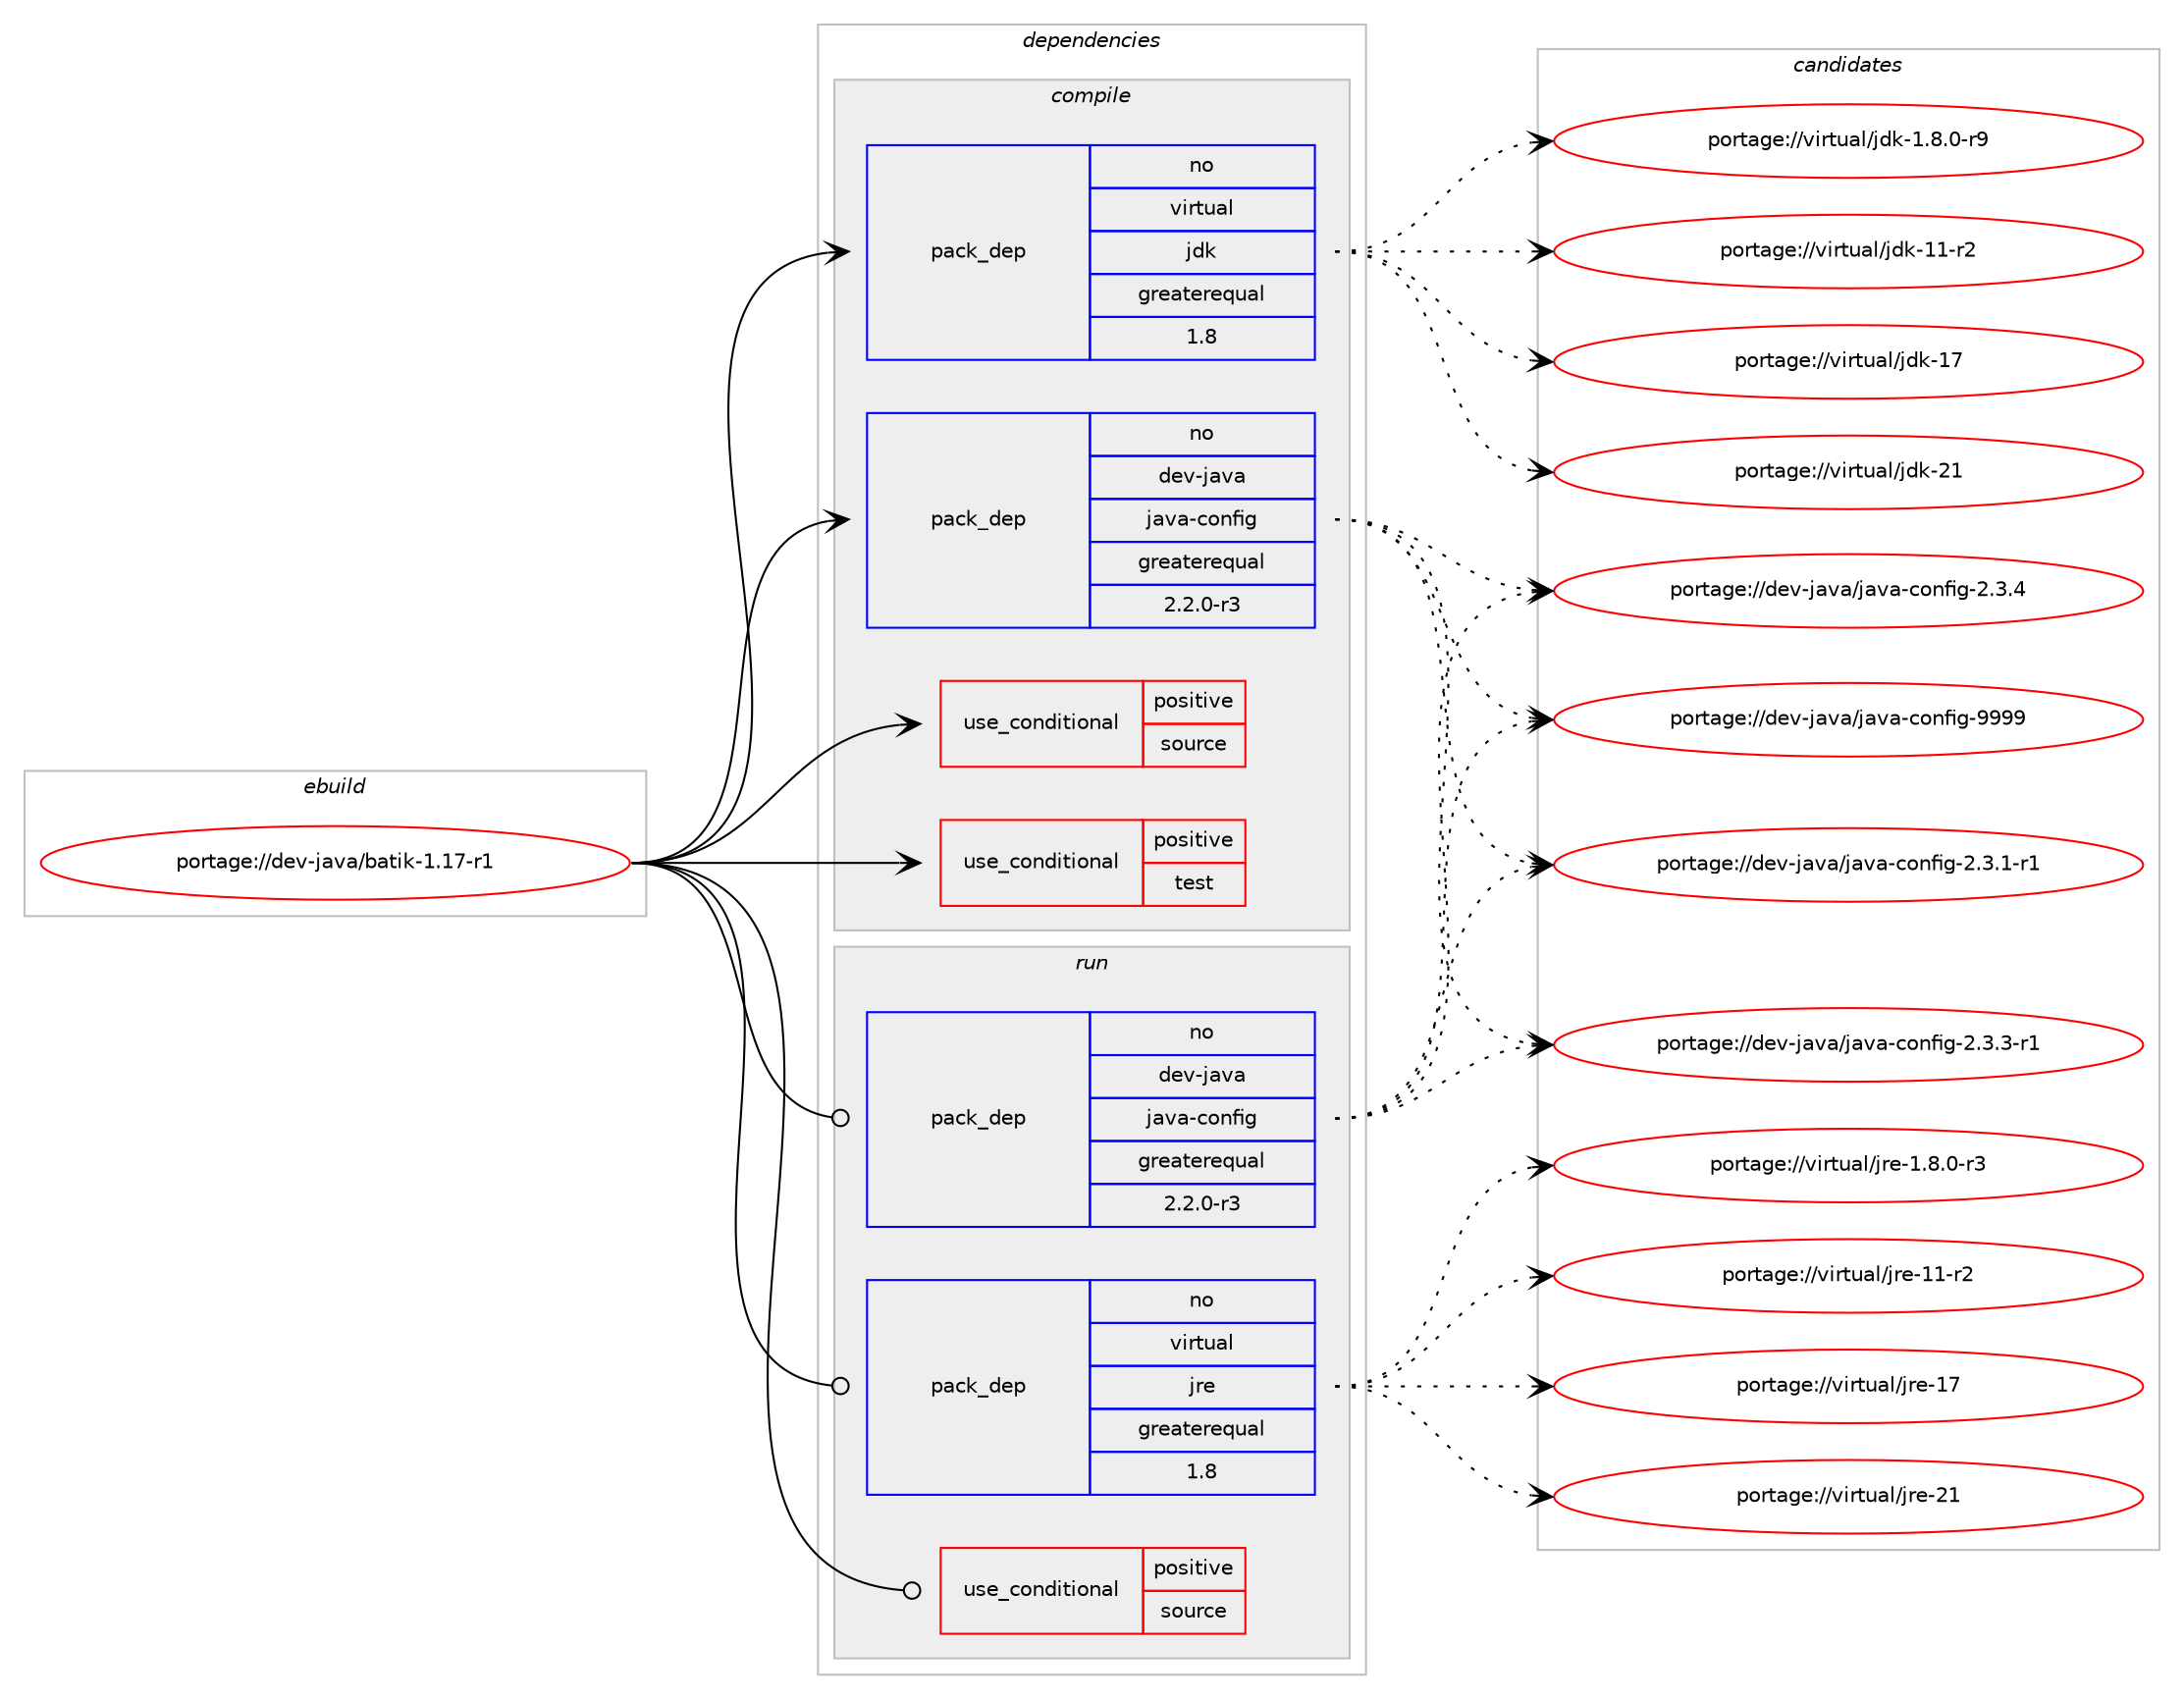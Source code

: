 digraph prolog {

# *************
# Graph options
# *************

newrank=true;
concentrate=true;
compound=true;
graph [rankdir=LR,fontname=Helvetica,fontsize=10,ranksep=1.5];#, ranksep=2.5, nodesep=0.2];
edge  [arrowhead=vee];
node  [fontname=Helvetica,fontsize=10];

# **********
# The ebuild
# **********

subgraph cluster_leftcol {
color=gray;
rank=same;
label=<<i>ebuild</i>>;
id [label="portage://dev-java/batik-1.17-r1", color=red, width=4, href="../dev-java/batik-1.17-r1.svg"];
}

# ****************
# The dependencies
# ****************

subgraph cluster_midcol {
color=gray;
label=<<i>dependencies</i>>;
subgraph cluster_compile {
fillcolor="#eeeeee";
style=filled;
label=<<i>compile</i>>;
subgraph cond20870 {
dependency46918 [label=<<TABLE BORDER="0" CELLBORDER="1" CELLSPACING="0" CELLPADDING="4"><TR><TD ROWSPAN="3" CELLPADDING="10">use_conditional</TD></TR><TR><TD>positive</TD></TR><TR><TD>source</TD></TR></TABLE>>, shape=none, color=red];
# *** BEGIN UNKNOWN DEPENDENCY TYPE (TODO) ***
# dependency46918 -> package_dependency(portage://dev-java/batik-1.17-r1,install,no,app-arch,zip,none,[,,],[],[])
# *** END UNKNOWN DEPENDENCY TYPE (TODO) ***

}
id:e -> dependency46918:w [weight=20,style="solid",arrowhead="vee"];
subgraph cond20871 {
dependency46919 [label=<<TABLE BORDER="0" CELLBORDER="1" CELLSPACING="0" CELLPADDING="4"><TR><TD ROWSPAN="3" CELLPADDING="10">use_conditional</TD></TR><TR><TD>positive</TD></TR><TR><TD>test</TD></TR></TABLE>>, shape=none, color=red];
# *** BEGIN UNKNOWN DEPENDENCY TYPE (TODO) ***
# dependency46919 -> package_dependency(portage://dev-java/batik-1.17-r1,install,no,dev-java,junit,none,[,,],[slot(4)],[])
# *** END UNKNOWN DEPENDENCY TYPE (TODO) ***

}
id:e -> dependency46919:w [weight=20,style="solid",arrowhead="vee"];
# *** BEGIN UNKNOWN DEPENDENCY TYPE (TODO) ***
# id -> package_dependency(portage://dev-java/batik-1.17-r1,install,no,dev-java,jacl,none,[,,],[slot(0)],[])
# *** END UNKNOWN DEPENDENCY TYPE (TODO) ***

subgraph pack25024 {
dependency46920 [label=<<TABLE BORDER="0" CELLBORDER="1" CELLSPACING="0" CELLPADDING="4" WIDTH="220"><TR><TD ROWSPAN="6" CELLPADDING="30">pack_dep</TD></TR><TR><TD WIDTH="110">no</TD></TR><TR><TD>dev-java</TD></TR><TR><TD>java-config</TD></TR><TR><TD>greaterequal</TD></TR><TR><TD>2.2.0-r3</TD></TR></TABLE>>, shape=none, color=blue];
}
id:e -> dependency46920:w [weight=20,style="solid",arrowhead="vee"];
# *** BEGIN UNKNOWN DEPENDENCY TYPE (TODO) ***
# id -> package_dependency(portage://dev-java/batik-1.17-r1,install,no,dev-java,rhino,none,[,,],[slot(1.6)],[])
# *** END UNKNOWN DEPENDENCY TYPE (TODO) ***

# *** BEGIN UNKNOWN DEPENDENCY TYPE (TODO) ***
# id -> package_dependency(portage://dev-java/batik-1.17-r1,install,no,dev-java,xalan,none,[,,],[slot(0)],[])
# *** END UNKNOWN DEPENDENCY TYPE (TODO) ***

# *** BEGIN UNKNOWN DEPENDENCY TYPE (TODO) ***
# id -> package_dependency(portage://dev-java/batik-1.17-r1,install,no,dev-java,xml-commons-external,none,[,,],[slot(1.4)],[])
# *** END UNKNOWN DEPENDENCY TYPE (TODO) ***

# *** BEGIN UNKNOWN DEPENDENCY TYPE (TODO) ***
# id -> package_dependency(portage://dev-java/batik-1.17-r1,install,no,dev-java,xmlgraphics-commons,none,[,,],[slot(2)],[])
# *** END UNKNOWN DEPENDENCY TYPE (TODO) ***

subgraph pack25025 {
dependency46921 [label=<<TABLE BORDER="0" CELLBORDER="1" CELLSPACING="0" CELLPADDING="4" WIDTH="220"><TR><TD ROWSPAN="6" CELLPADDING="30">pack_dep</TD></TR><TR><TD WIDTH="110">no</TD></TR><TR><TD>virtual</TD></TR><TR><TD>jdk</TD></TR><TR><TD>greaterequal</TD></TR><TR><TD>1.8</TD></TR></TABLE>>, shape=none, color=blue];
}
id:e -> dependency46921:w [weight=20,style="solid",arrowhead="vee"];
}
subgraph cluster_compileandrun {
fillcolor="#eeeeee";
style=filled;
label=<<i>compile and run</i>>;
}
subgraph cluster_run {
fillcolor="#eeeeee";
style=filled;
label=<<i>run</i>>;
subgraph cond20872 {
dependency46922 [label=<<TABLE BORDER="0" CELLBORDER="1" CELLSPACING="0" CELLPADDING="4"><TR><TD ROWSPAN="3" CELLPADDING="10">use_conditional</TD></TR><TR><TD>positive</TD></TR><TR><TD>source</TD></TR></TABLE>>, shape=none, color=red];
# *** BEGIN UNKNOWN DEPENDENCY TYPE (TODO) ***
# dependency46922 -> package_dependency(portage://dev-java/batik-1.17-r1,run,no,app-arch,zip,none,[,,],[],[])
# *** END UNKNOWN DEPENDENCY TYPE (TODO) ***

}
id:e -> dependency46922:w [weight=20,style="solid",arrowhead="odot"];
# *** BEGIN UNKNOWN DEPENDENCY TYPE (TODO) ***
# id -> package_dependency(portage://dev-java/batik-1.17-r1,run,no,dev-java,jacl,none,[,,],[slot(0)],[])
# *** END UNKNOWN DEPENDENCY TYPE (TODO) ***

subgraph pack25026 {
dependency46923 [label=<<TABLE BORDER="0" CELLBORDER="1" CELLSPACING="0" CELLPADDING="4" WIDTH="220"><TR><TD ROWSPAN="6" CELLPADDING="30">pack_dep</TD></TR><TR><TD WIDTH="110">no</TD></TR><TR><TD>dev-java</TD></TR><TR><TD>java-config</TD></TR><TR><TD>greaterequal</TD></TR><TR><TD>2.2.0-r3</TD></TR></TABLE>>, shape=none, color=blue];
}
id:e -> dependency46923:w [weight=20,style="solid",arrowhead="odot"];
# *** BEGIN UNKNOWN DEPENDENCY TYPE (TODO) ***
# id -> package_dependency(portage://dev-java/batik-1.17-r1,run,no,dev-java,rhino,none,[,,],[slot(1.6)],[])
# *** END UNKNOWN DEPENDENCY TYPE (TODO) ***

# *** BEGIN UNKNOWN DEPENDENCY TYPE (TODO) ***
# id -> package_dependency(portage://dev-java/batik-1.17-r1,run,no,dev-java,xalan,none,[,,],[slot(0)],[])
# *** END UNKNOWN DEPENDENCY TYPE (TODO) ***

# *** BEGIN UNKNOWN DEPENDENCY TYPE (TODO) ***
# id -> package_dependency(portage://dev-java/batik-1.17-r1,run,no,dev-java,xml-commons-external,none,[,,],[slot(1.4)],[])
# *** END UNKNOWN DEPENDENCY TYPE (TODO) ***

# *** BEGIN UNKNOWN DEPENDENCY TYPE (TODO) ***
# id -> package_dependency(portage://dev-java/batik-1.17-r1,run,no,dev-java,xmlgraphics-commons,none,[,,],[slot(2)],[])
# *** END UNKNOWN DEPENDENCY TYPE (TODO) ***

subgraph pack25027 {
dependency46924 [label=<<TABLE BORDER="0" CELLBORDER="1" CELLSPACING="0" CELLPADDING="4" WIDTH="220"><TR><TD ROWSPAN="6" CELLPADDING="30">pack_dep</TD></TR><TR><TD WIDTH="110">no</TD></TR><TR><TD>virtual</TD></TR><TR><TD>jre</TD></TR><TR><TD>greaterequal</TD></TR><TR><TD>1.8</TD></TR></TABLE>>, shape=none, color=blue];
}
id:e -> dependency46924:w [weight=20,style="solid",arrowhead="odot"];
}
}

# **************
# The candidates
# **************

subgraph cluster_choices {
rank=same;
color=gray;
label=<<i>candidates</i>>;

subgraph choice25024 {
color=black;
nodesep=1;
choice10010111845106971189747106971189745991111101021051034550465146494511449 [label="portage://dev-java/java-config-2.3.1-r1", color=red, width=4,href="../dev-java/java-config-2.3.1-r1.svg"];
choice10010111845106971189747106971189745991111101021051034550465146514511449 [label="portage://dev-java/java-config-2.3.3-r1", color=red, width=4,href="../dev-java/java-config-2.3.3-r1.svg"];
choice1001011184510697118974710697118974599111110102105103455046514652 [label="portage://dev-java/java-config-2.3.4", color=red, width=4,href="../dev-java/java-config-2.3.4.svg"];
choice10010111845106971189747106971189745991111101021051034557575757 [label="portage://dev-java/java-config-9999", color=red, width=4,href="../dev-java/java-config-9999.svg"];
dependency46920:e -> choice10010111845106971189747106971189745991111101021051034550465146494511449:w [style=dotted,weight="100"];
dependency46920:e -> choice10010111845106971189747106971189745991111101021051034550465146514511449:w [style=dotted,weight="100"];
dependency46920:e -> choice1001011184510697118974710697118974599111110102105103455046514652:w [style=dotted,weight="100"];
dependency46920:e -> choice10010111845106971189747106971189745991111101021051034557575757:w [style=dotted,weight="100"];
}
subgraph choice25025 {
color=black;
nodesep=1;
choice11810511411611797108471061001074549465646484511457 [label="portage://virtual/jdk-1.8.0-r9", color=red, width=4,href="../virtual/jdk-1.8.0-r9.svg"];
choice11810511411611797108471061001074549494511450 [label="portage://virtual/jdk-11-r2", color=red, width=4,href="../virtual/jdk-11-r2.svg"];
choice1181051141161179710847106100107454955 [label="portage://virtual/jdk-17", color=red, width=4,href="../virtual/jdk-17.svg"];
choice1181051141161179710847106100107455049 [label="portage://virtual/jdk-21", color=red, width=4,href="../virtual/jdk-21.svg"];
dependency46921:e -> choice11810511411611797108471061001074549465646484511457:w [style=dotted,weight="100"];
dependency46921:e -> choice11810511411611797108471061001074549494511450:w [style=dotted,weight="100"];
dependency46921:e -> choice1181051141161179710847106100107454955:w [style=dotted,weight="100"];
dependency46921:e -> choice1181051141161179710847106100107455049:w [style=dotted,weight="100"];
}
subgraph choice25026 {
color=black;
nodesep=1;
choice10010111845106971189747106971189745991111101021051034550465146494511449 [label="portage://dev-java/java-config-2.3.1-r1", color=red, width=4,href="../dev-java/java-config-2.3.1-r1.svg"];
choice10010111845106971189747106971189745991111101021051034550465146514511449 [label="portage://dev-java/java-config-2.3.3-r1", color=red, width=4,href="../dev-java/java-config-2.3.3-r1.svg"];
choice1001011184510697118974710697118974599111110102105103455046514652 [label="portage://dev-java/java-config-2.3.4", color=red, width=4,href="../dev-java/java-config-2.3.4.svg"];
choice10010111845106971189747106971189745991111101021051034557575757 [label="portage://dev-java/java-config-9999", color=red, width=4,href="../dev-java/java-config-9999.svg"];
dependency46923:e -> choice10010111845106971189747106971189745991111101021051034550465146494511449:w [style=dotted,weight="100"];
dependency46923:e -> choice10010111845106971189747106971189745991111101021051034550465146514511449:w [style=dotted,weight="100"];
dependency46923:e -> choice1001011184510697118974710697118974599111110102105103455046514652:w [style=dotted,weight="100"];
dependency46923:e -> choice10010111845106971189747106971189745991111101021051034557575757:w [style=dotted,weight="100"];
}
subgraph choice25027 {
color=black;
nodesep=1;
choice11810511411611797108471061141014549465646484511451 [label="portage://virtual/jre-1.8.0-r3", color=red, width=4,href="../virtual/jre-1.8.0-r3.svg"];
choice11810511411611797108471061141014549494511450 [label="portage://virtual/jre-11-r2", color=red, width=4,href="../virtual/jre-11-r2.svg"];
choice1181051141161179710847106114101454955 [label="portage://virtual/jre-17", color=red, width=4,href="../virtual/jre-17.svg"];
choice1181051141161179710847106114101455049 [label="portage://virtual/jre-21", color=red, width=4,href="../virtual/jre-21.svg"];
dependency46924:e -> choice11810511411611797108471061141014549465646484511451:w [style=dotted,weight="100"];
dependency46924:e -> choice11810511411611797108471061141014549494511450:w [style=dotted,weight="100"];
dependency46924:e -> choice1181051141161179710847106114101454955:w [style=dotted,weight="100"];
dependency46924:e -> choice1181051141161179710847106114101455049:w [style=dotted,weight="100"];
}
}

}
